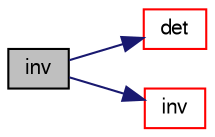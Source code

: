 digraph "inv"
{
  bgcolor="transparent";
  edge [fontname="FreeSans",fontsize="10",labelfontname="FreeSans",labelfontsize="10"];
  node [fontname="FreeSans",fontsize="10",shape=record];
  rankdir="LR";
  Node127493 [label="inv",height=0.2,width=0.4,color="black", fillcolor="grey75", style="filled", fontcolor="black"];
  Node127493 -> Node127494 [color="midnightblue",fontsize="10",style="solid",fontname="FreeSans"];
  Node127494 [label="det",height=0.2,width=0.4,color="red",URL="$a21124.html#a0661214f1c72feedb965c88d685f8036"];
  Node127493 -> Node127499 [color="midnightblue",fontsize="10",style="solid",fontname="FreeSans"];
  Node127499 [label="inv",height=0.2,width=0.4,color="red",URL="$a21124.html#ac51979edadae5b8ade119dd30b88e381"];
}
